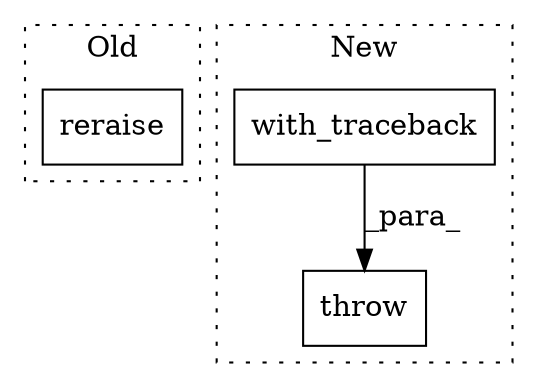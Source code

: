 digraph G {
subgraph cluster0 {
1 [label="reraise" a="32" s="607,621" l="8,1" shape="box"];
label = "Old";
style="dotted";
}
subgraph cluster1 {
2 [label="with_traceback" a="32" s="684,701" l="15,1" shape="box"];
3 [label="throw" a="53" s="674" l="6" shape="box"];
label = "New";
style="dotted";
}
2 -> 3 [label="_para_"];
}